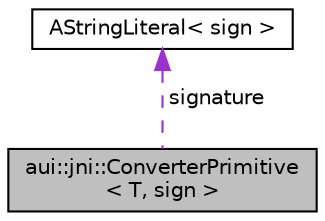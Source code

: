 digraph "aui::jni::ConverterPrimitive&lt; T, sign &gt;"
{
 // LATEX_PDF_SIZE
  edge [fontname="Helvetica",fontsize="10",labelfontname="Helvetica",labelfontsize="10"];
  node [fontname="Helvetica",fontsize="10",shape=record];
  Node1 [label="aui::jni::ConverterPrimitive\l\< T, sign \>",height=0.2,width=0.4,color="black", fillcolor="grey75", style="filled", fontcolor="black",tooltip=" "];
  Node2 -> Node1 [dir="back",color="darkorchid3",fontsize="10",style="dashed",label=" signature" ,fontname="Helvetica"];
  Node2 [label="AStringLiteral\< sign \>",height=0.2,width=0.4,color="black", fillcolor="white", style="filled",URL="$structAStringLiteral.html",tooltip=" "];
}
